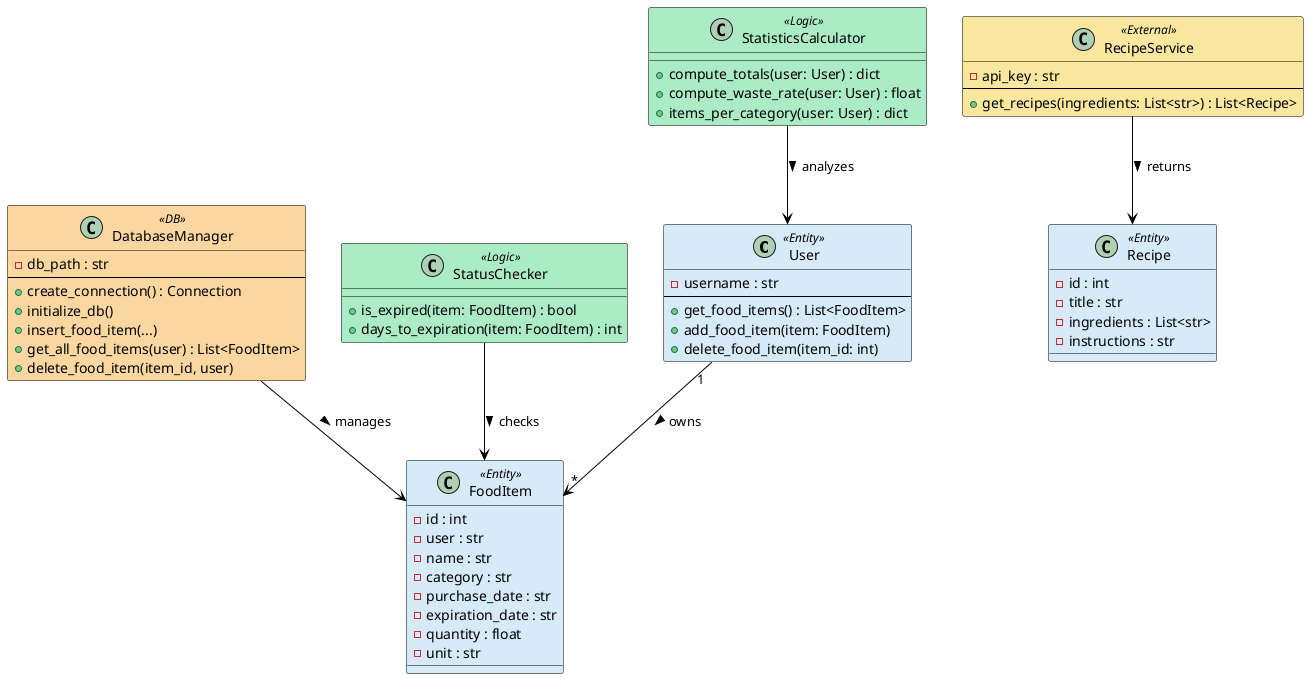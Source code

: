 @startuml
skinparam class {
  ArrowColor black
  BorderColor black
}

' === Entities ===
class User <<Entity>> {
  - username : str
  --
  + get_food_items() : List<FoodItem>
  + add_food_item(item: FoodItem)
  + delete_food_item(item_id: int)
}

class FoodItem <<Entity>> {
  - id : int
  - user : str
  - name : str
  - category : str
  - purchase_date : str
  - expiration_date : str
  - quantity : float
  - unit : str
}

class Recipe <<Entity>> {
  - id : int
  - title : str
  - ingredients : List<str>
  - instructions : str
}

' === Persistence ===
class DatabaseManager <<DB>> {
  - db_path : str
  --
  + create_connection() : Connection
  + initialize_db()
  + insert_food_item(...)
  + get_all_food_items(user) : List<FoodItem>
  + delete_food_item(item_id, user)
}

' === Logic ===
class StatusChecker <<Logic>> {
  + is_expired(item: FoodItem) : bool
  + days_to_expiration(item: FoodItem) : int
}

class StatisticsCalculator <<Logic>> {
  + compute_totals(user: User) : dict
  + compute_waste_rate(user: User) : float
  + items_per_category(user: User) : dict
}

' === External ===
class RecipeService <<External>> {
  - api_key : str
  --
  + get_recipes(ingredients: List<str>) : List<Recipe>
}

' === Relationships ===
User "1" --> "*" FoodItem : owns >
DatabaseManager --> FoodItem : manages >
StatisticsCalculator --> User : analyzes >
StatusChecker --> FoodItem : checks >
RecipeService --> Recipe : returns >

' === Color styling ===
skinparam class {
  BackgroundColor<<Entity>> #D6EAF8
  BackgroundColor<<DB>> #FAD7A0
  BackgroundColor<<Logic>> #ABEBC6
  BackgroundColor<<External>> #F9E79F
}
@enduml
